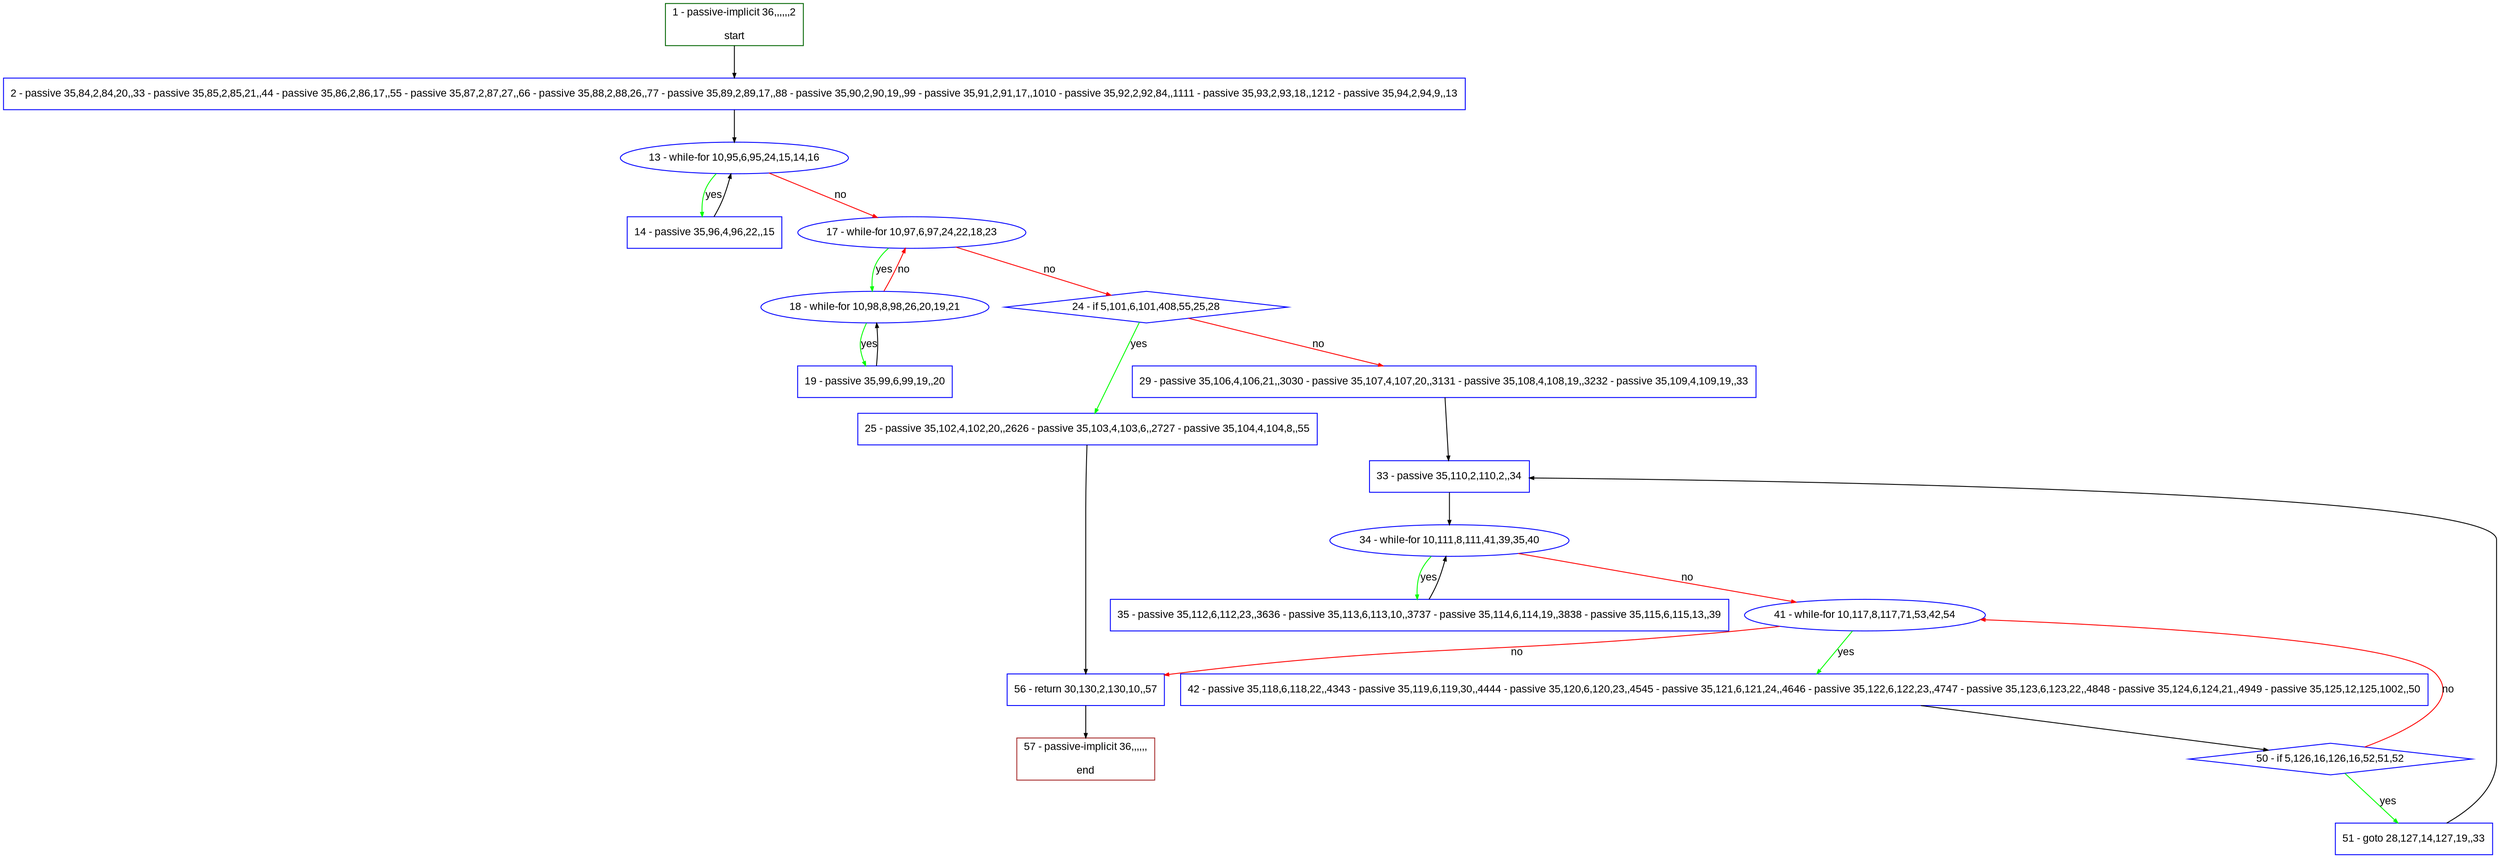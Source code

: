 digraph "" {
  graph [pack="true", label="", fontsize="12", packmode="clust", fontname="Arial", fillcolor="#FFFFCC", bgcolor="white", style="rounded,filled", compound="true"];
  node [node_initialized="no", label="", color="grey", fontsize="12", fillcolor="white", fontname="Arial", style="filled", shape="rectangle", compound="true", fixedsize="false"];
  edge [fontcolor="black", arrowhead="normal", arrowtail="none", arrowsize="0.5", ltail="", label="", color="black", fontsize="12", lhead="", fontname="Arial", dir="forward", compound="true"];
  __N1 [label="2 - passive 35,84,2,84,20,,33 - passive 35,85,2,85,21,,44 - passive 35,86,2,86,17,,55 - passive 35,87,2,87,27,,66 - passive 35,88,2,88,26,,77 - passive 35,89,2,89,17,,88 - passive 35,90,2,90,19,,99 - passive 35,91,2,91,17,,1010 - passive 35,92,2,92,84,,1111 - passive 35,93,2,93,18,,1212 - passive 35,94,2,94,9,,13", color="#0000ff", fillcolor="#ffffff", style="filled", shape="box"];
  __N2 [label="1 - passive-implicit 36,,,,,,2\n\nstart", color="#006400", fillcolor="#ffffff", style="filled", shape="box"];
  __N3 [label="13 - while-for 10,95,6,95,24,15,14,16", color="#0000ff", fillcolor="#ffffff", style="filled", shape="oval"];
  __N4 [label="14 - passive 35,96,4,96,22,,15", color="#0000ff", fillcolor="#ffffff", style="filled", shape="box"];
  __N5 [label="17 - while-for 10,97,6,97,24,22,18,23", color="#0000ff", fillcolor="#ffffff", style="filled", shape="oval"];
  __N6 [label="18 - while-for 10,98,8,98,26,20,19,21", color="#0000ff", fillcolor="#ffffff", style="filled", shape="oval"];
  __N7 [label="24 - if 5,101,6,101,408,55,25,28", color="#0000ff", fillcolor="#ffffff", style="filled", shape="diamond"];
  __N8 [label="19 - passive 35,99,6,99,19,,20", color="#0000ff", fillcolor="#ffffff", style="filled", shape="box"];
  __N9 [label="25 - passive 35,102,4,102,20,,2626 - passive 35,103,4,103,6,,2727 - passive 35,104,4,104,8,,55", color="#0000ff", fillcolor="#ffffff", style="filled", shape="box"];
  __N10 [label="29 - passive 35,106,4,106,21,,3030 - passive 35,107,4,107,20,,3131 - passive 35,108,4,108,19,,3232 - passive 35,109,4,109,19,,33", color="#0000ff", fillcolor="#ffffff", style="filled", shape="box"];
  __N11 [label="56 - return 30,130,2,130,10,,57", color="#0000ff", fillcolor="#ffffff", style="filled", shape="box"];
  __N12 [label="33 - passive 35,110,2,110,2,,34", color="#0000ff", fillcolor="#ffffff", style="filled", shape="box"];
  __N13 [label="34 - while-for 10,111,8,111,41,39,35,40", color="#0000ff", fillcolor="#ffffff", style="filled", shape="oval"];
  __N14 [label="35 - passive 35,112,6,112,23,,3636 - passive 35,113,6,113,10,,3737 - passive 35,114,6,114,19,,3838 - passive 35,115,6,115,13,,39", color="#0000ff", fillcolor="#ffffff", style="filled", shape="box"];
  __N15 [label="41 - while-for 10,117,8,117,71,53,42,54", color="#0000ff", fillcolor="#ffffff", style="filled", shape="oval"];
  __N16 [label="42 - passive 35,118,6,118,22,,4343 - passive 35,119,6,119,30,,4444 - passive 35,120,6,120,23,,4545 - passive 35,121,6,121,24,,4646 - passive 35,122,6,122,23,,4747 - passive 35,123,6,123,22,,4848 - passive 35,124,6,124,21,,4949 - passive 35,125,12,125,1002,,50", color="#0000ff", fillcolor="#ffffff", style="filled", shape="box"];
  __N17 [label="50 - if 5,126,16,126,16,52,51,52", color="#0000ff", fillcolor="#ffffff", style="filled", shape="diamond"];
  __N18 [label="51 - goto 28,127,14,127,19,,33", color="#0000ff", fillcolor="#ffffff", style="filled", shape="box"];
  __N19 [label="57 - passive-implicit 36,,,,,,\n\nend", color="#a52a2a", fillcolor="#ffffff", style="filled", shape="box"];
  __N2 -> __N1 [arrowhead="normal", arrowtail="none", color="#000000", label="", dir="forward"];
  __N1 -> __N3 [arrowhead="normal", arrowtail="none", color="#000000", label="", dir="forward"];
  __N3 -> __N4 [arrowhead="normal", arrowtail="none", color="#00ff00", label="yes", dir="forward"];
  __N4 -> __N3 [arrowhead="normal", arrowtail="none", color="#000000", label="", dir="forward"];
  __N3 -> __N5 [arrowhead="normal", arrowtail="none", color="#ff0000", label="no", dir="forward"];
  __N5 -> __N6 [arrowhead="normal", arrowtail="none", color="#00ff00", label="yes", dir="forward"];
  __N6 -> __N5 [arrowhead="normal", arrowtail="none", color="#ff0000", label="no", dir="forward"];
  __N5 -> __N7 [arrowhead="normal", arrowtail="none", color="#ff0000", label="no", dir="forward"];
  __N6 -> __N8 [arrowhead="normal", arrowtail="none", color="#00ff00", label="yes", dir="forward"];
  __N8 -> __N6 [arrowhead="normal", arrowtail="none", color="#000000", label="", dir="forward"];
  __N7 -> __N9 [arrowhead="normal", arrowtail="none", color="#00ff00", label="yes", dir="forward"];
  __N7 -> __N10 [arrowhead="normal", arrowtail="none", color="#ff0000", label="no", dir="forward"];
  __N9 -> __N11 [arrowhead="normal", arrowtail="none", color="#000000", label="", dir="forward"];
  __N10 -> __N12 [arrowhead="normal", arrowtail="none", color="#000000", label="", dir="forward"];
  __N12 -> __N13 [arrowhead="normal", arrowtail="none", color="#000000", label="", dir="forward"];
  __N13 -> __N14 [arrowhead="normal", arrowtail="none", color="#00ff00", label="yes", dir="forward"];
  __N14 -> __N13 [arrowhead="normal", arrowtail="none", color="#000000", label="", dir="forward"];
  __N13 -> __N15 [arrowhead="normal", arrowtail="none", color="#ff0000", label="no", dir="forward"];
  __N15 -> __N16 [arrowhead="normal", arrowtail="none", color="#00ff00", label="yes", dir="forward"];
  __N15 -> __N11 [arrowhead="normal", arrowtail="none", color="#ff0000", label="no", dir="forward"];
  __N16 -> __N17 [arrowhead="normal", arrowtail="none", color="#000000", label="", dir="forward"];
  __N17 -> __N15 [arrowhead="normal", arrowtail="none", color="#ff0000", label="no", dir="forward"];
  __N17 -> __N18 [arrowhead="normal", arrowtail="none", color="#00ff00", label="yes", dir="forward"];
  __N18 -> __N12 [arrowhead="normal", arrowtail="none", color="#000000", label="", dir="forward"];
  __N11 -> __N19 [arrowhead="normal", arrowtail="none", color="#000000", label="", dir="forward"];
}
